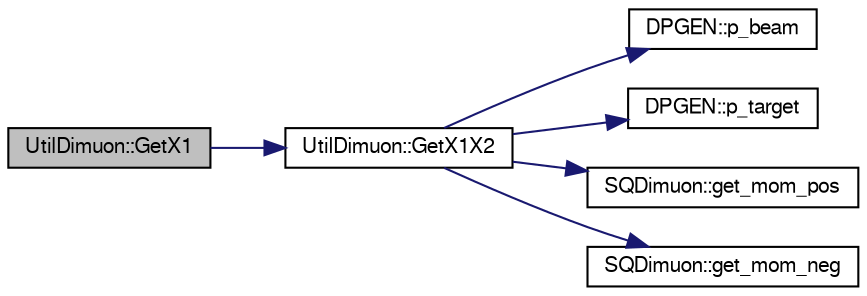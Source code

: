 digraph "UtilDimuon::GetX1"
{
  bgcolor="transparent";
  edge [fontname="FreeSans",fontsize="10",labelfontname="FreeSans",labelfontsize="10"];
  node [fontname="FreeSans",fontsize="10",shape=record];
  rankdir="LR";
  Node1 [label="UtilDimuon::GetX1",height=0.2,width=0.4,color="black", fillcolor="grey75", style="filled" fontcolor="black"];
  Node1 -> Node2 [color="midnightblue",fontsize="10",style="solid",fontname="FreeSans"];
  Node2 [label="UtilDimuon::GetX1X2",height=0.2,width=0.4,color="black",URL="$d4/dcc/namespaceUtilDimuon.html#a3998d44988236a047a2a93e18f5d3649"];
  Node2 -> Node3 [color="midnightblue",fontsize="10",style="solid",fontname="FreeSans"];
  Node3 [label="DPGEN::p_beam",height=0.2,width=0.4,color="black",URL="$d2/da1/namespaceDPGEN.html#a21ec5fa2fedf044b3f0f539ed54242a4"];
  Node2 -> Node4 [color="midnightblue",fontsize="10",style="solid",fontname="FreeSans"];
  Node4 [label="DPGEN::p_target",height=0.2,width=0.4,color="black",URL="$d2/da1/namespaceDPGEN.html#add08e2813c32370aafa63ee51324def2"];
  Node2 -> Node5 [color="midnightblue",fontsize="10",style="solid",fontname="FreeSans"];
  Node5 [label="SQDimuon::get_mom_pos",height=0.2,width=0.4,color="black",URL="$d8/dd3/classSQDimuon.html#a42ef46c5aa106110118f86f46d0f16f4"];
  Node2 -> Node6 [color="midnightblue",fontsize="10",style="solid",fontname="FreeSans"];
  Node6 [label="SQDimuon::get_mom_neg",height=0.2,width=0.4,color="black",URL="$d8/dd3/classSQDimuon.html#a15fd2a9fc7752aeee3077b031aa034e5"];
}
